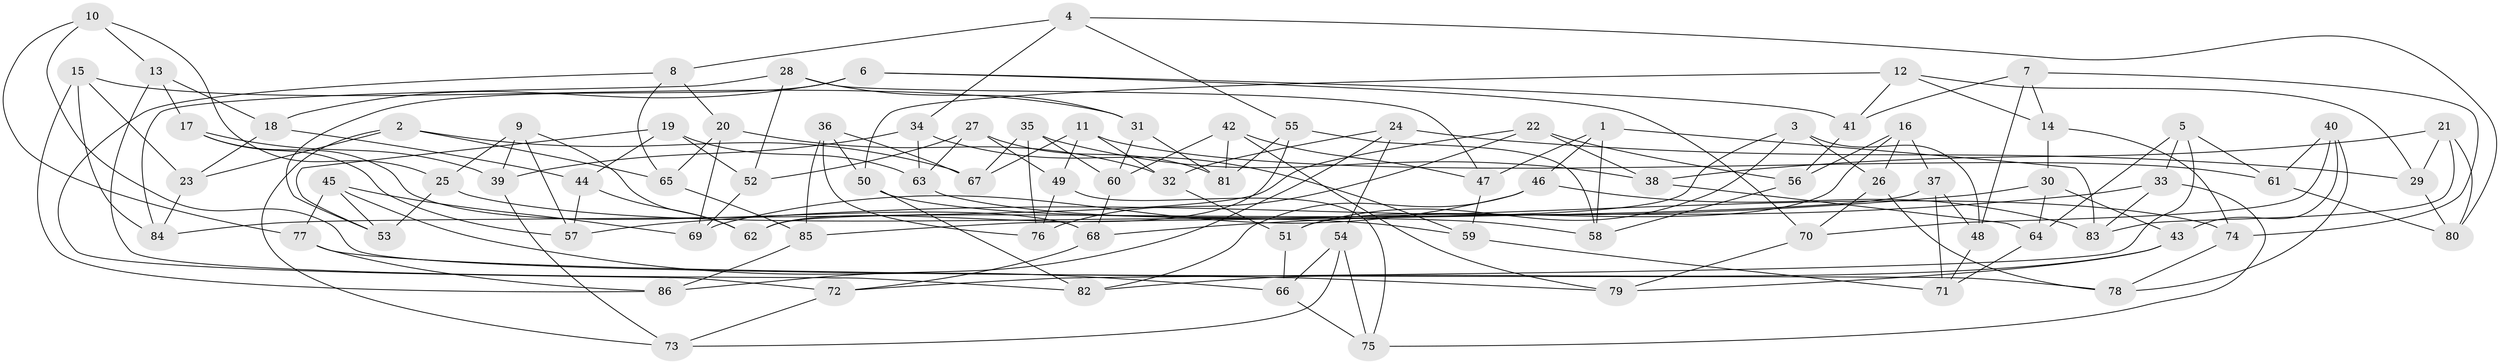 // Generated by graph-tools (version 1.1) at 2025/26/03/09/25 03:26:52]
// undirected, 86 vertices, 172 edges
graph export_dot {
graph [start="1"]
  node [color=gray90,style=filled];
  1;
  2;
  3;
  4;
  5;
  6;
  7;
  8;
  9;
  10;
  11;
  12;
  13;
  14;
  15;
  16;
  17;
  18;
  19;
  20;
  21;
  22;
  23;
  24;
  25;
  26;
  27;
  28;
  29;
  30;
  31;
  32;
  33;
  34;
  35;
  36;
  37;
  38;
  39;
  40;
  41;
  42;
  43;
  44;
  45;
  46;
  47;
  48;
  49;
  50;
  51;
  52;
  53;
  54;
  55;
  56;
  57;
  58;
  59;
  60;
  61;
  62;
  63;
  64;
  65;
  66;
  67;
  68;
  69;
  70;
  71;
  72;
  73;
  74;
  75;
  76;
  77;
  78;
  79;
  80;
  81;
  82;
  83;
  84;
  85;
  86;
  1 -- 83;
  1 -- 47;
  1 -- 46;
  1 -- 58;
  2 -- 67;
  2 -- 23;
  2 -- 65;
  2 -- 73;
  3 -- 26;
  3 -- 51;
  3 -- 62;
  3 -- 48;
  4 -- 80;
  4 -- 8;
  4 -- 34;
  4 -- 55;
  5 -- 64;
  5 -- 61;
  5 -- 72;
  5 -- 33;
  6 -- 41;
  6 -- 53;
  6 -- 18;
  6 -- 70;
  7 -- 14;
  7 -- 48;
  7 -- 41;
  7 -- 74;
  8 -- 65;
  8 -- 20;
  8 -- 72;
  9 -- 25;
  9 -- 39;
  9 -- 57;
  9 -- 62;
  10 -- 25;
  10 -- 13;
  10 -- 78;
  10 -- 77;
  11 -- 32;
  11 -- 67;
  11 -- 49;
  11 -- 61;
  12 -- 14;
  12 -- 41;
  12 -- 50;
  12 -- 29;
  13 -- 18;
  13 -- 17;
  13 -- 82;
  14 -- 74;
  14 -- 30;
  15 -- 31;
  15 -- 84;
  15 -- 23;
  15 -- 86;
  16 -- 37;
  16 -- 26;
  16 -- 51;
  16 -- 56;
  17 -- 68;
  17 -- 39;
  17 -- 57;
  18 -- 23;
  18 -- 44;
  19 -- 53;
  19 -- 52;
  19 -- 63;
  19 -- 44;
  20 -- 32;
  20 -- 65;
  20 -- 69;
  21 -- 80;
  21 -- 29;
  21 -- 83;
  21 -- 38;
  22 -- 56;
  22 -- 84;
  22 -- 76;
  22 -- 38;
  23 -- 84;
  24 -- 86;
  24 -- 54;
  24 -- 32;
  24 -- 29;
  25 -- 53;
  25 -- 59;
  26 -- 70;
  26 -- 78;
  27 -- 81;
  27 -- 52;
  27 -- 49;
  27 -- 63;
  28 -- 52;
  28 -- 84;
  28 -- 47;
  28 -- 31;
  29 -- 80;
  30 -- 57;
  30 -- 43;
  30 -- 64;
  31 -- 60;
  31 -- 81;
  32 -- 51;
  33 -- 75;
  33 -- 83;
  33 -- 68;
  34 -- 59;
  34 -- 39;
  34 -- 63;
  35 -- 76;
  35 -- 67;
  35 -- 38;
  35 -- 60;
  36 -- 76;
  36 -- 85;
  36 -- 67;
  36 -- 50;
  37 -- 48;
  37 -- 71;
  37 -- 85;
  38 -- 64;
  39 -- 73;
  40 -- 61;
  40 -- 70;
  40 -- 78;
  40 -- 43;
  41 -- 56;
  42 -- 60;
  42 -- 47;
  42 -- 81;
  42 -- 79;
  43 -- 79;
  43 -- 82;
  44 -- 57;
  44 -- 62;
  45 -- 77;
  45 -- 53;
  45 -- 66;
  45 -- 69;
  46 -- 83;
  46 -- 69;
  46 -- 82;
  47 -- 59;
  48 -- 71;
  49 -- 75;
  49 -- 76;
  50 -- 58;
  50 -- 82;
  51 -- 66;
  52 -- 69;
  54 -- 66;
  54 -- 75;
  54 -- 73;
  55 -- 81;
  55 -- 58;
  55 -- 62;
  56 -- 58;
  59 -- 71;
  60 -- 68;
  61 -- 80;
  63 -- 74;
  64 -- 71;
  65 -- 85;
  66 -- 75;
  68 -- 72;
  70 -- 79;
  72 -- 73;
  74 -- 78;
  77 -- 79;
  77 -- 86;
  85 -- 86;
}
